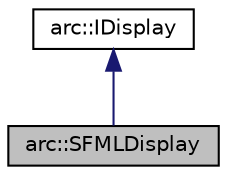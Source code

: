 digraph "arc::SFMLDisplay"
{
 // LATEX_PDF_SIZE
  edge [fontname="Helvetica",fontsize="10",labelfontname="Helvetica",labelfontsize="10"];
  node [fontname="Helvetica",fontsize="10",shape=record];
  Node1 [label="arc::SFMLDisplay",height=0.2,width=0.4,color="black", fillcolor="grey75", style="filled", fontcolor="black",tooltip="SFML Display library."];
  Node2 -> Node1 [dir="back",color="midnightblue",fontsize="10",style="solid",fontname="Helvetica"];
  Node2 [label="arc::IDisplay",height=0.2,width=0.4,color="black", fillcolor="white", style="filled",URL="$classarc_1_1IDisplay.html",tooltip="Interface for a display library."];
}
